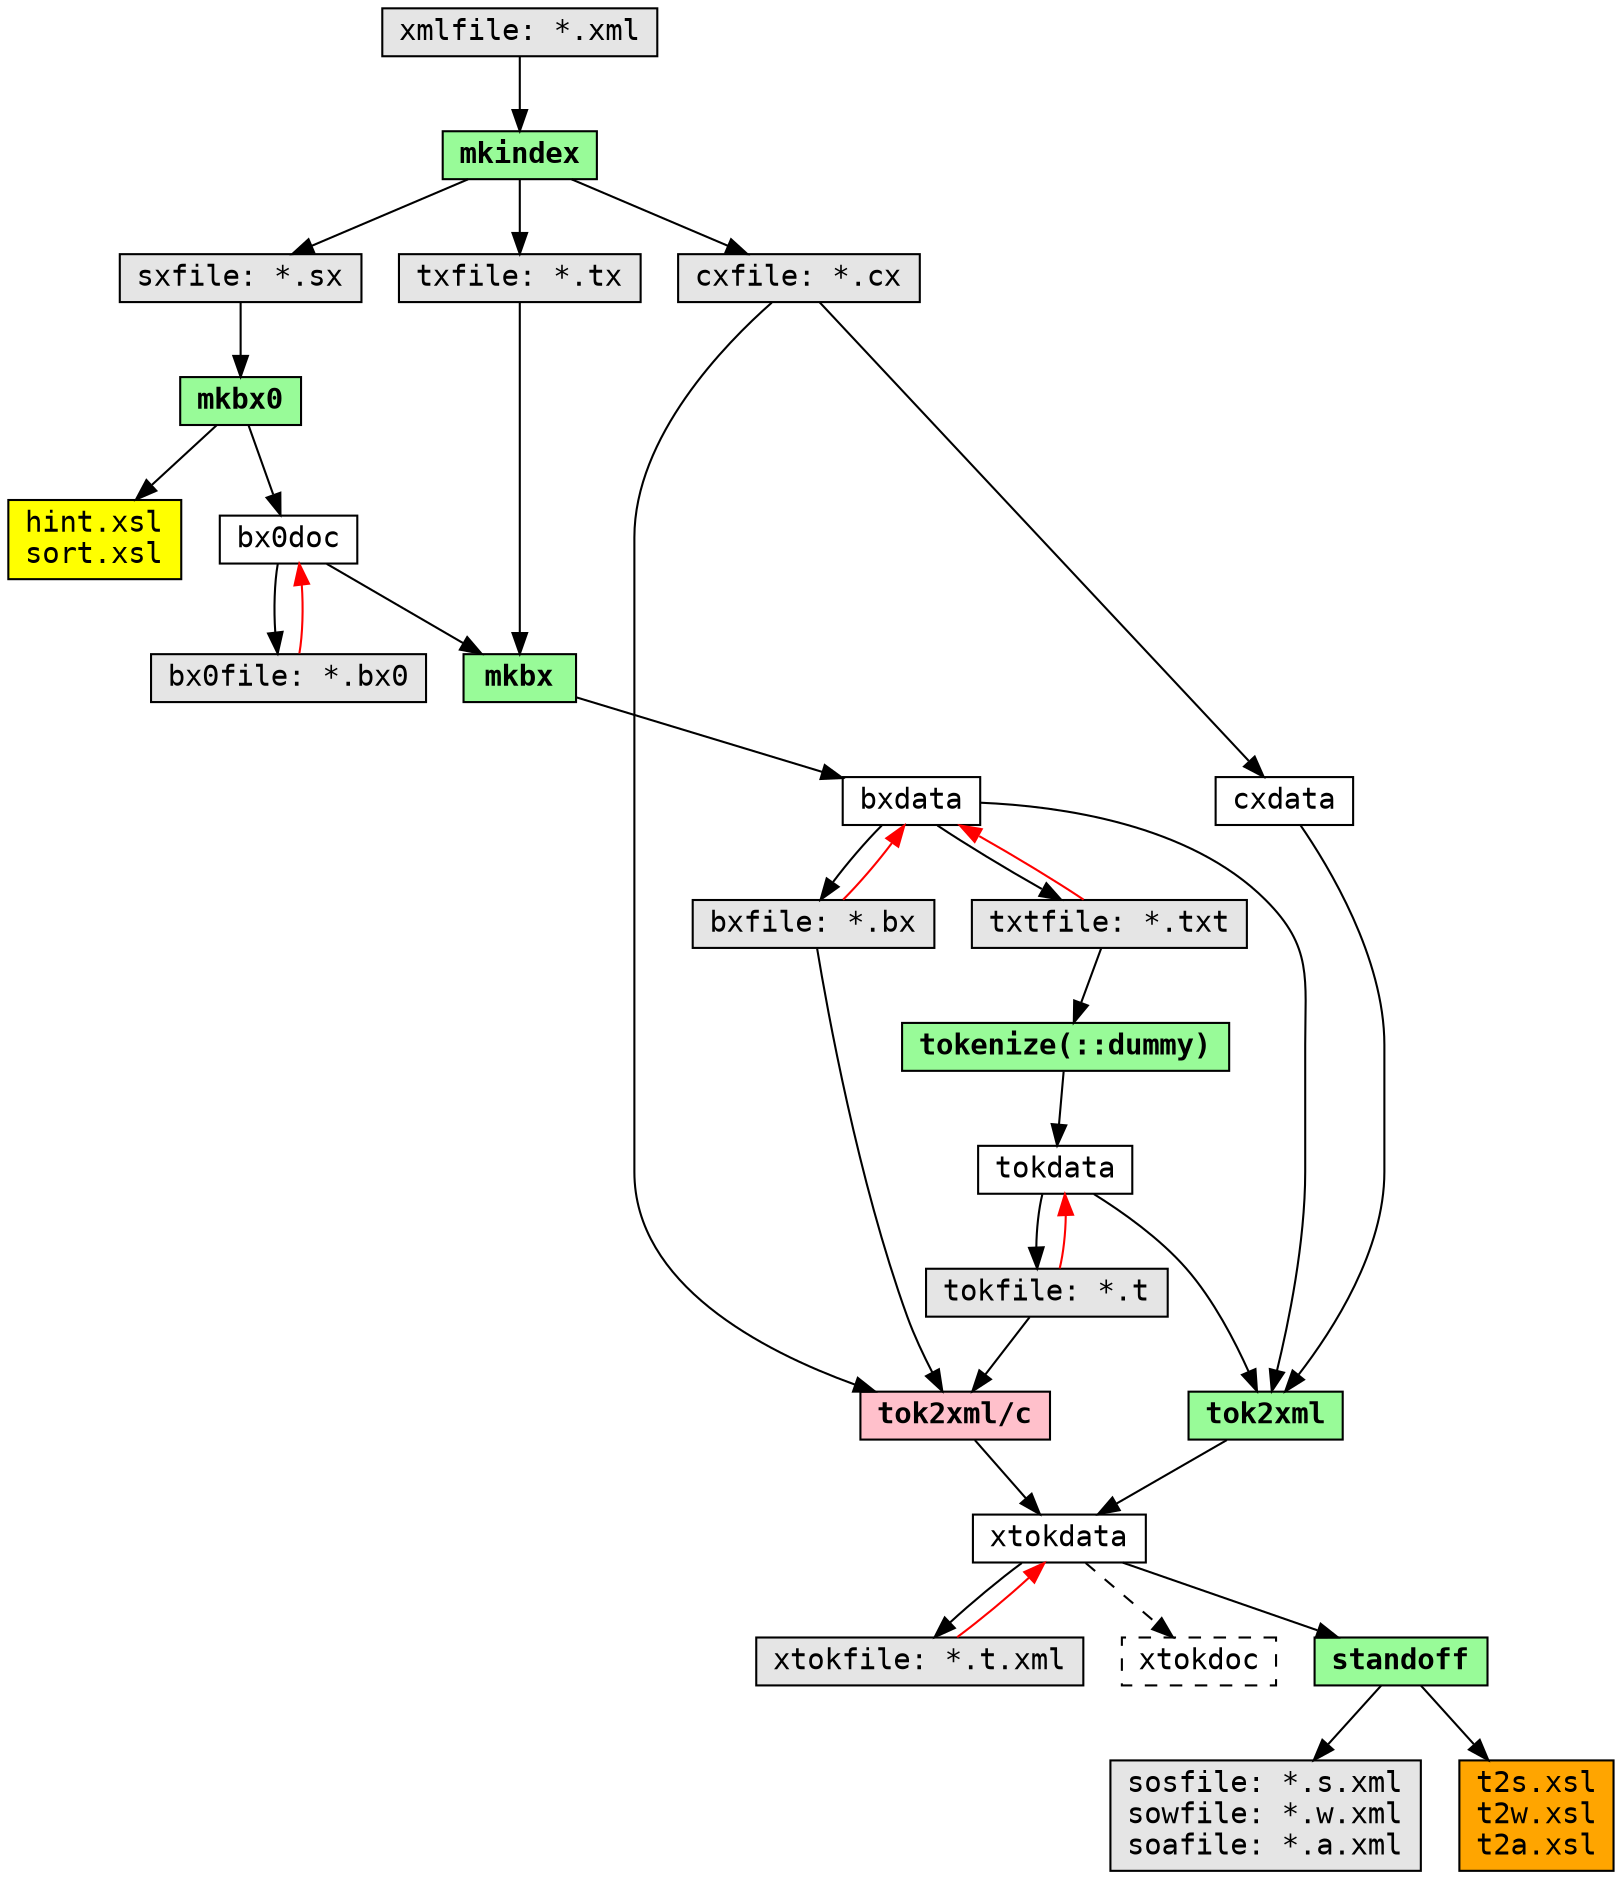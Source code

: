 /* -*- Mode: C -*- */
digraph dataflow {
  node [shape=rectangle,height=0.25,fontname="Courier"];
  edge [decorate=0,fontname="Courier"];

  xml [label="xmlfile: *.xml",shape=rectangle,style=filled,fillcolor=grey90];

  mkindex [label="mkindex",shape=rectangle,style=filled,fillcolor=PaleGreen,fontname="Courier-Bold"];
  xml -> mkindex;

  sxfile [label="sxfile: *.sx",shape=rectangle,style=filled,fillcolor=grey90];
  txfile [label="txfile: *.tx",shape=rectangle,style=filled,fillcolor=grey90];
  cxfile [label="cxfile: *.cx",shape=rectangle,style=filled,fillcolor=grey90];
  mkindex -> cxfile;
  mkindex -> sxfile;
  mkindex -> txfile;
  {rank=same; cxfile sxfile txfile}

  cxdata [label="cxdata"];
  cxfile -> cxdata;

  bx0doc [label="bx0doc"];
  mkbx0 [label="mkbx0",shape=rectangle,style=filled,fillcolor=PaleGreen,fontname="Courier-Bold"];
  sxfile -> mkbx0;
  mkbx0 -> bx0doc;

  bx0_xsl  [label="hint.xsl\nsort.xsl",shape=rectangle,style=filled,fillcolor=yellow];
  mkbx0 -> bx0_xsl;
  
  bx0file [label="bx0file: *.bx0",shape=rectangle,style=filled,fillcolor=grey90];
  bx0doc -> bx0file;
  bx0file -> bx0doc [color=red];

  bxdata [label="bxdata"];
  mkbx [label="mkbx",shape=rectangle,style=filled,fillcolor=PaleGreen,fontname="Courier-Bold"];
  bx0doc -> mkbx;
  txfile -> mkbx;
  mkbx -> bxdata;
  //{rank=same; bxdata txtfile;}
  //{rank=same; mkbx bxfile;}

  bxfile [label="bxfile: *.bx",shape=rectangle,style=filled,fillcolor=grey90];
  txtfile [label="txtfile: *.txt",shape=rectangle,style=filled,fillcolor=grey90];
  bxdata -> bxfile;
  bxdata -> txtfile;
  bxfile -> bxdata [color=red];
  txtfile -> bxdata [color=red];
  //{rank=same; bxfile txtfile}

  tokdata [label="tokdata"];
  tokenize [label="tokenize(::dummy)",shape=rectangle,style=filled,fillcolor=PaleGreen,fontname="Courier-Bold",justify="left"];
  txtfile -> tokenize;
  tokenize -> tokdata;

  tokfile [label="tokfile: *.t",shape=rectangle,style=filled,fillcolor=grey90];
  tokdata -> tokfile;
  tokfile -> tokdata [color=red];
  //{rank=same; tokdata tokfile;}

  xtokdata [label="xtokdata"];
  xtokfile [label="xtokfile: *.t.xml",shape=rectangle,style=filled,fillcolor=grey90];
  xtokdoc  [label="xtokdoc",style=dashed];
  xtokdata -> xtokfile;
  xtokfile -> xtokdata [color=red];
  xtokdata -> xtokdoc [style=dashed];
  //{rank=same; xtokdata xtokfile;}

  tok2xml [label="tok2xml",shape=rectangle,style=filled,fillcolor=PaleGreen,fontname="Courier-Bold"];
  tokdata -> tok2xml;
  bxdata  -> tok2xml;
  cxdata  -> tok2xml;
  tok2xml -> xtokdata;
  //{rank=same; cxdata tokdata};

  //-- tok2xml via c prog
  tok2xml_c[label="tok2xml/c",shape=rectangle,style=filled,fillcolor=pink,fontname="Courier-Bold"];
  {rank=same; tok2xml tok2xml_c};
  /*
  //-- input from files ; output to file
  bxfile -> tok2xml_c;
  cxfile -> tok2xml_c;
  tokfile -> tok2xml_c;
  tok2xml_c -> xtokfile;
  */
  //-- input from files ; output to xtokdata
  bxfile -> tok2xml_c;
  cxfile -> tok2xml_c;
  tokfile -> tok2xml_c;
  tok2xml_c -> xtokdata; //xtokfile;
  /* //-- input from files+tokdata ; output to file
  bxfile -> tok2xml_c;
  cxfile -> tok2xml_c;
  tokdata -> tok2xml_c;
  tok2xml_c -> xtokfile;
  */
  

  //-- standoff via C progs
  standoff [label="standoff",shape=rectangle,style=filled,fillcolor=PaleGreen,fontname="Courier-Bold"];
  xtokdata -> standoff;

  sofiles [label="sosfile: *.s.xml\nsowfile: *.w.xml\nsoafile: *.a.xml",shape=rectangle,style=filled,fillcolor=grey90];
  standoff -> sofiles;

  //-- standoff: xsl stylesheets (now obsolete)
  standoff_xsl [label="t2s.xsl\nt2w.xsl\nt2a.xsl",shape=rectangle,style=filled,fillcolor=orange];
  standoff -> standoff_xsl;

  //-- standoff via xsl
  /*
  standoff [label="standoff",shape=rectangle,style=filled,fillcolor=PaleGreen,fontname="Courier-Bold"];
  xtokdoc -> standoff;

  t2s_xsl [label="t2s.xsl",shape=rectangle,style=filled,fillcolor=yellow];
  t2w_xsl [label="t2w.xsl",shape=rectangle,style=filled,fillcolor=yellow];
  t2a_xsl [label="t2a.xsl",shape=rectangle,style=filled,fillcolor=yellow];
  standoff -> t2s_xsl;
  standoff -> t2w_xsl;
  standoff -> t2a_xsl;

  sowdoc [label="sowdoc"];
  standoff -> sowdoc;
  sowfile [label="sowfile: *.w.xml",shape=rectangle,style=filled,fillcolor=grey90];
  sowdoc -> sowfile;
  
  sosdoc [label="sosdoc"];
  standoff -> sosdoc;
  sosfile [label="sosfile: *.s.xml",shape=rectangle,style=filled,fillcolor=grey90];
  sosdoc -> sosfile;

  soadoc [label="soadoc"];
  standoff -> soadoc;
  soafile [label="soafile: *.a.xml",shape=rectangle,style=filled,fillcolor=grey90];
  soadoc -> soafile;
  */
}
